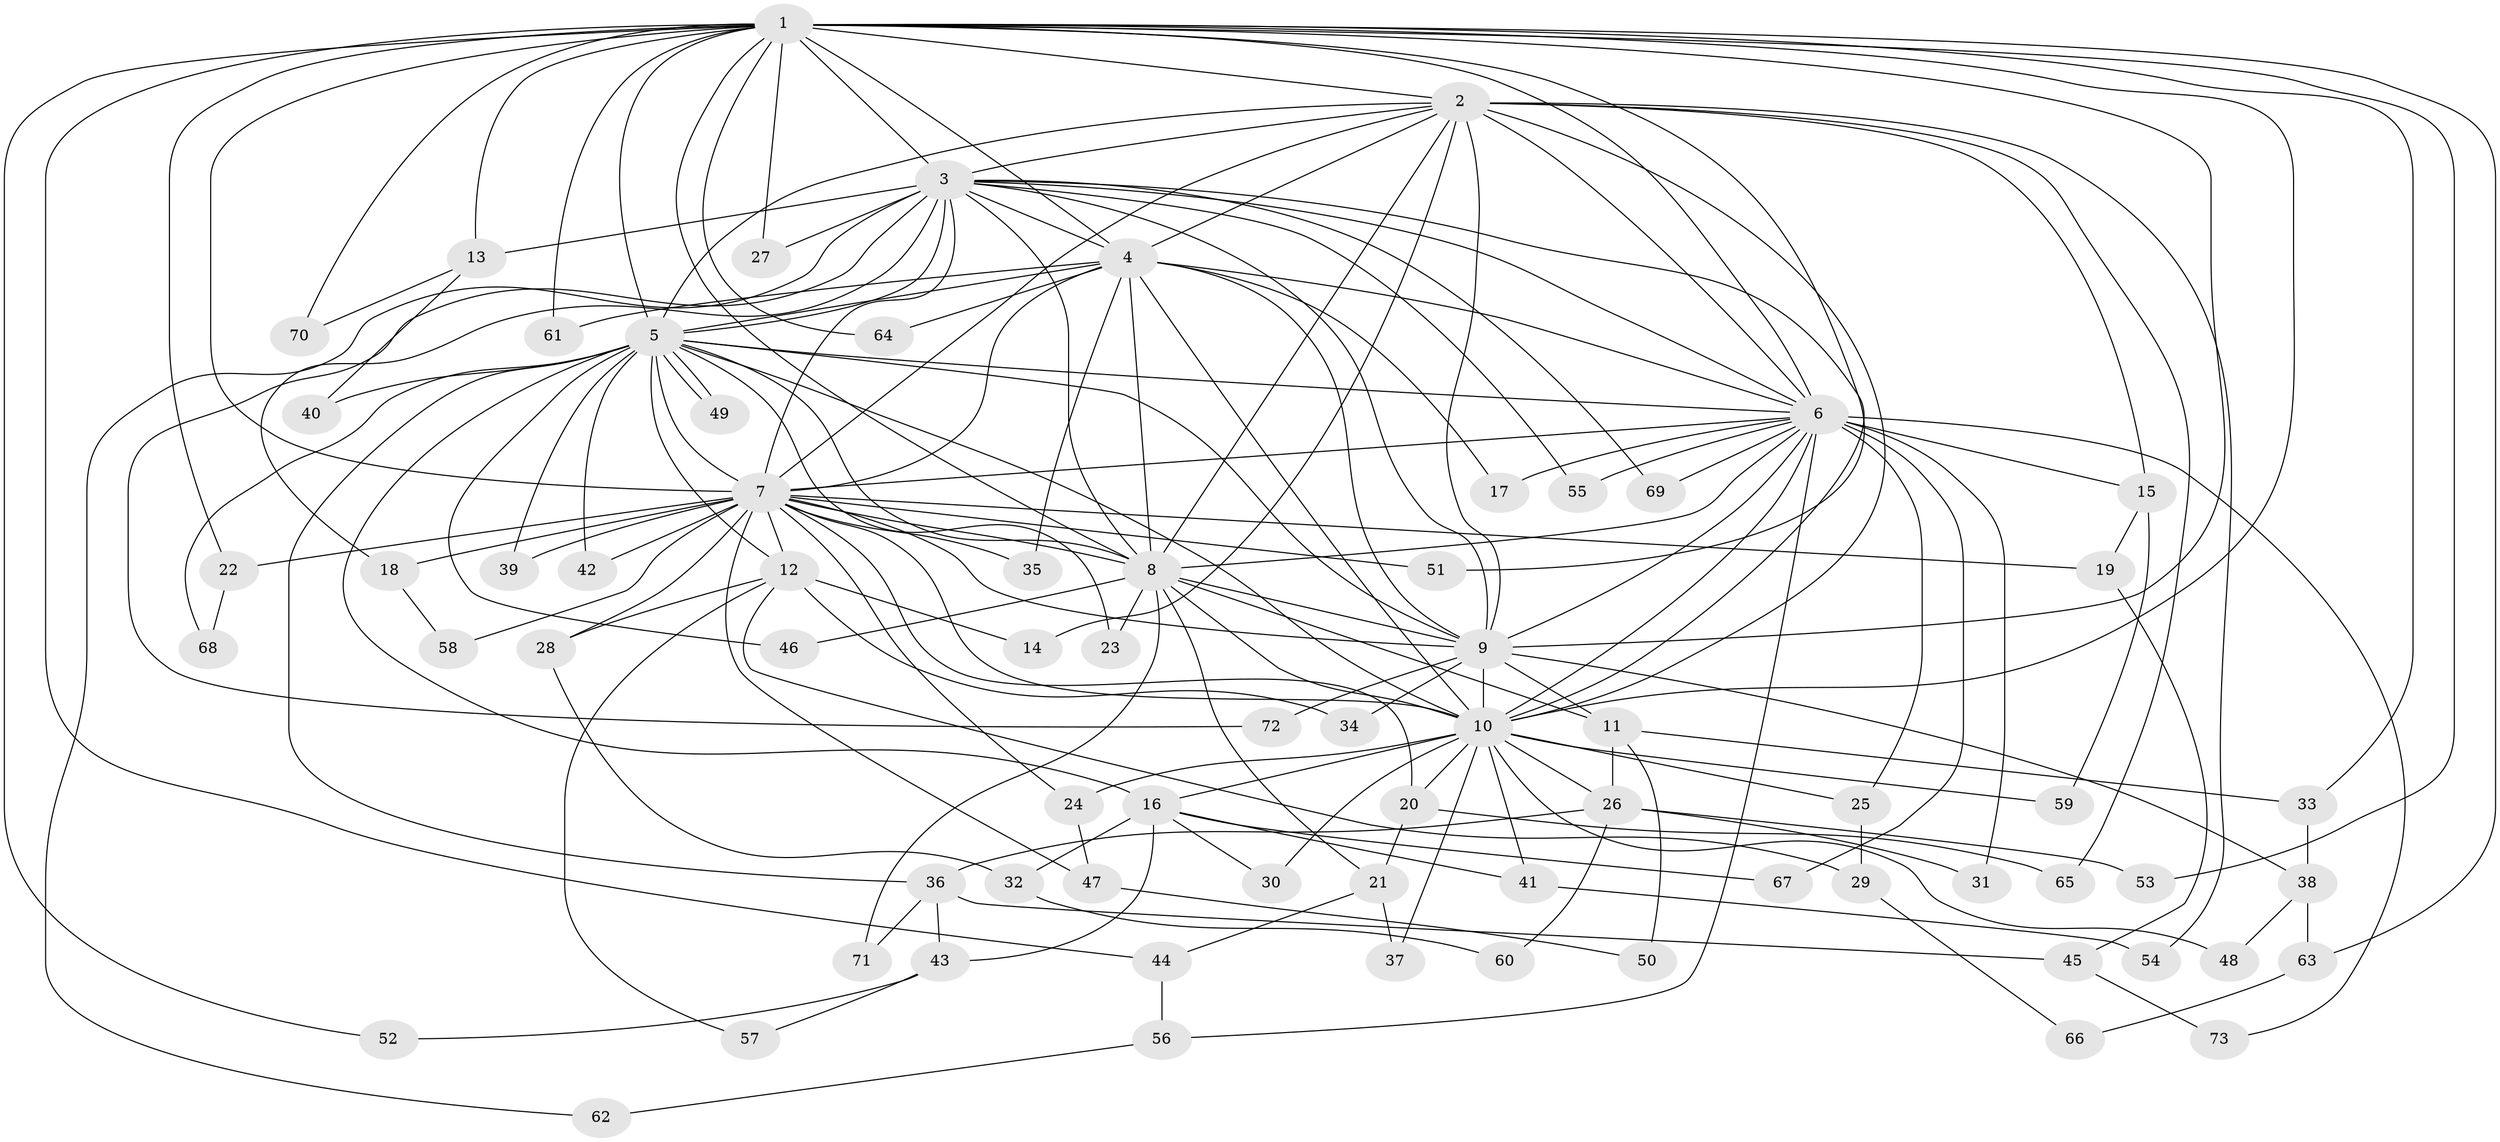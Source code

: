 // coarse degree distribution, {7: 0.047619047619047616, 2: 0.47619047619047616, 1: 0.38095238095238093, 10: 0.047619047619047616, 15: 0.047619047619047616}
// Generated by graph-tools (version 1.1) at 2025/48/03/04/25 21:48:52]
// undirected, 73 vertices, 171 edges
graph export_dot {
graph [start="1"]
  node [color=gray90,style=filled];
  1;
  2;
  3;
  4;
  5;
  6;
  7;
  8;
  9;
  10;
  11;
  12;
  13;
  14;
  15;
  16;
  17;
  18;
  19;
  20;
  21;
  22;
  23;
  24;
  25;
  26;
  27;
  28;
  29;
  30;
  31;
  32;
  33;
  34;
  35;
  36;
  37;
  38;
  39;
  40;
  41;
  42;
  43;
  44;
  45;
  46;
  47;
  48;
  49;
  50;
  51;
  52;
  53;
  54;
  55;
  56;
  57;
  58;
  59;
  60;
  61;
  62;
  63;
  64;
  65;
  66;
  67;
  68;
  69;
  70;
  71;
  72;
  73;
  1 -- 2;
  1 -- 3;
  1 -- 4;
  1 -- 5;
  1 -- 6;
  1 -- 7;
  1 -- 8;
  1 -- 9;
  1 -- 10;
  1 -- 13;
  1 -- 22;
  1 -- 27;
  1 -- 33;
  1 -- 44;
  1 -- 51;
  1 -- 52;
  1 -- 53;
  1 -- 61;
  1 -- 63;
  1 -- 64;
  1 -- 70;
  2 -- 3;
  2 -- 4;
  2 -- 5;
  2 -- 6;
  2 -- 7;
  2 -- 8;
  2 -- 9;
  2 -- 10;
  2 -- 14;
  2 -- 15;
  2 -- 54;
  2 -- 65;
  3 -- 4;
  3 -- 5;
  3 -- 6;
  3 -- 7;
  3 -- 8;
  3 -- 9;
  3 -- 10;
  3 -- 13;
  3 -- 18;
  3 -- 27;
  3 -- 55;
  3 -- 62;
  3 -- 69;
  3 -- 72;
  4 -- 5;
  4 -- 6;
  4 -- 7;
  4 -- 8;
  4 -- 9;
  4 -- 10;
  4 -- 17;
  4 -- 35;
  4 -- 61;
  4 -- 64;
  5 -- 6;
  5 -- 7;
  5 -- 8;
  5 -- 9;
  5 -- 10;
  5 -- 12;
  5 -- 16;
  5 -- 23;
  5 -- 36;
  5 -- 39;
  5 -- 40;
  5 -- 42;
  5 -- 46;
  5 -- 49;
  5 -- 49;
  5 -- 68;
  6 -- 7;
  6 -- 8;
  6 -- 9;
  6 -- 10;
  6 -- 15;
  6 -- 17;
  6 -- 25;
  6 -- 31;
  6 -- 55;
  6 -- 56;
  6 -- 67;
  6 -- 69;
  6 -- 73;
  7 -- 8;
  7 -- 9;
  7 -- 10;
  7 -- 12;
  7 -- 18;
  7 -- 19;
  7 -- 20;
  7 -- 22;
  7 -- 24;
  7 -- 28;
  7 -- 35;
  7 -- 39;
  7 -- 42;
  7 -- 47;
  7 -- 51;
  7 -- 58;
  8 -- 9;
  8 -- 10;
  8 -- 11;
  8 -- 21;
  8 -- 23;
  8 -- 46;
  8 -- 71;
  9 -- 10;
  9 -- 11;
  9 -- 34;
  9 -- 38;
  9 -- 72;
  10 -- 16;
  10 -- 20;
  10 -- 24;
  10 -- 25;
  10 -- 26;
  10 -- 30;
  10 -- 37;
  10 -- 41;
  10 -- 48;
  10 -- 59;
  11 -- 26;
  11 -- 33;
  11 -- 50;
  12 -- 14;
  12 -- 28;
  12 -- 29;
  12 -- 34;
  12 -- 57;
  13 -- 40;
  13 -- 70;
  15 -- 19;
  15 -- 59;
  16 -- 30;
  16 -- 32;
  16 -- 41;
  16 -- 43;
  16 -- 67;
  18 -- 58;
  19 -- 45;
  20 -- 21;
  20 -- 65;
  21 -- 37;
  21 -- 44;
  22 -- 68;
  24 -- 47;
  25 -- 29;
  26 -- 31;
  26 -- 36;
  26 -- 53;
  26 -- 60;
  28 -- 32;
  29 -- 66;
  32 -- 60;
  33 -- 38;
  36 -- 43;
  36 -- 45;
  36 -- 71;
  38 -- 48;
  38 -- 63;
  41 -- 54;
  43 -- 52;
  43 -- 57;
  44 -- 56;
  45 -- 73;
  47 -- 50;
  56 -- 62;
  63 -- 66;
}
